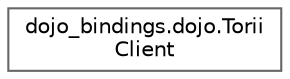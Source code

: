digraph "Graphical Class Hierarchy"
{
 // LATEX_PDF_SIZE
  bgcolor="transparent";
  edge [fontname=Helvetica,fontsize=10,labelfontname=Helvetica,labelfontsize=10];
  node [fontname=Helvetica,fontsize=10,shape=box,height=0.2,width=0.4];
  rankdir="LR";
  Node0 [id="Node000000",label="dojo_bindings.dojo.Torii\lClient",height=0.2,width=0.4,color="grey40", fillcolor="white", style="filled",URL="$structdojo__bindings_1_1dojo_1_1_torii_client.html",tooltip=" "];
}
